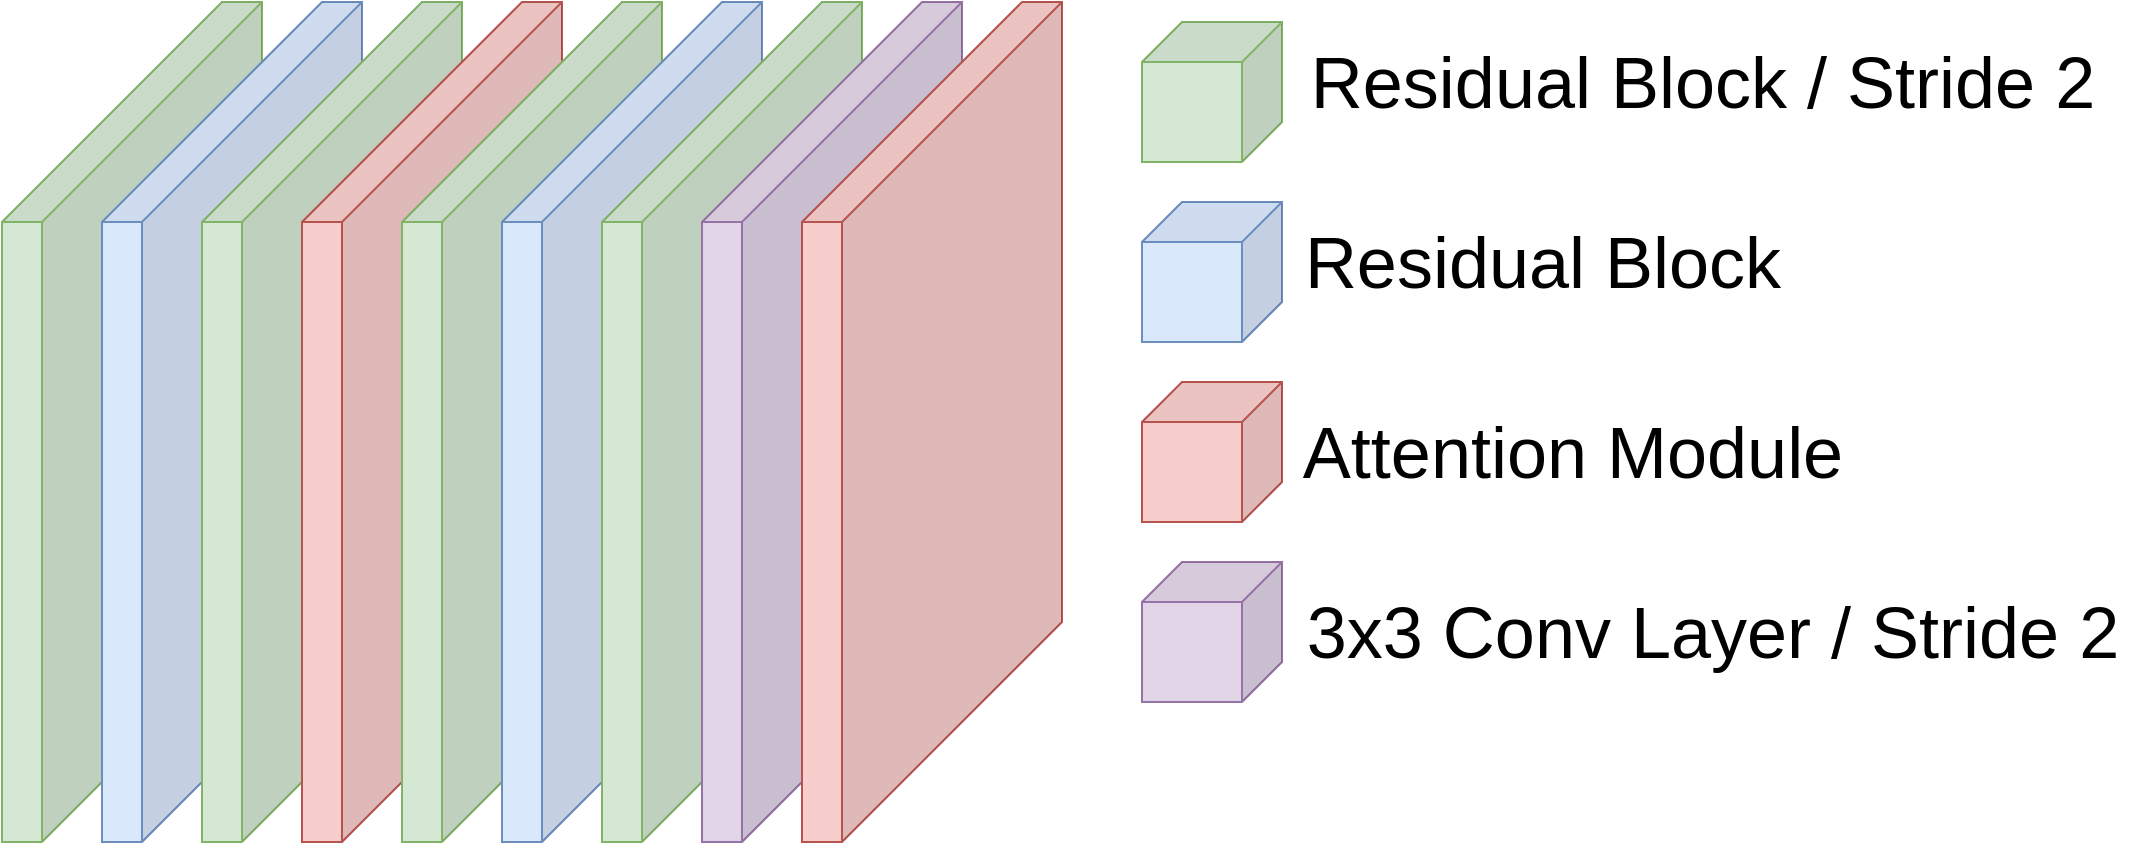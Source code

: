<mxfile version="21.7.1" type="device">
  <diagram name="Seite-1" id="2p2rGL8eR-TmHDfR7AIV">
    <mxGraphModel dx="2049" dy="1117" grid="1" gridSize="10" guides="1" tooltips="1" connect="1" arrows="1" fold="1" page="0" pageScale="1" pageWidth="827" pageHeight="1169" math="0" shadow="0">
      <root>
        <mxCell id="0" />
        <mxCell id="1" parent="0" />
        <mxCell id="t03WTp-ZNTLmPf0HB2pE-1" value="" style="shape=cube;whiteSpace=wrap;html=1;boundedLbl=1;backgroundOutline=1;darkOpacity=0.05;darkOpacity2=0.1;size=110;direction=east;flipH=1;fillColor=#d5e8d4;strokeColor=#82b366;" vertex="1" parent="1">
          <mxGeometry x="100" y="90" width="130" height="420" as="geometry" />
        </mxCell>
        <mxCell id="t03WTp-ZNTLmPf0HB2pE-11" value="" style="shape=cube;whiteSpace=wrap;html=1;boundedLbl=1;backgroundOutline=1;darkOpacity=0.05;darkOpacity2=0.1;size=110;direction=east;flipH=1;fillColor=#dae8fc;strokeColor=#6c8ebf;" vertex="1" parent="1">
          <mxGeometry x="150" y="90" width="130" height="420" as="geometry" />
        </mxCell>
        <mxCell id="t03WTp-ZNTLmPf0HB2pE-12" value="" style="shape=cube;whiteSpace=wrap;html=1;boundedLbl=1;backgroundOutline=1;darkOpacity=0.05;darkOpacity2=0.1;size=110;direction=east;flipH=1;fillColor=#d5e8d4;strokeColor=#82b366;" vertex="1" parent="1">
          <mxGeometry x="200" y="90" width="130" height="420" as="geometry" />
        </mxCell>
        <mxCell id="t03WTp-ZNTLmPf0HB2pE-13" value="" style="shape=cube;whiteSpace=wrap;html=1;boundedLbl=1;backgroundOutline=1;darkOpacity=0.05;darkOpacity2=0.1;size=110;direction=east;flipH=1;fillColor=#f8cecc;strokeColor=#b85450;" vertex="1" parent="1">
          <mxGeometry x="250" y="90" width="130" height="420" as="geometry" />
        </mxCell>
        <mxCell id="t03WTp-ZNTLmPf0HB2pE-14" value="" style="shape=cube;whiteSpace=wrap;html=1;boundedLbl=1;backgroundOutline=1;darkOpacity=0.05;darkOpacity2=0.1;size=110;direction=east;flipH=1;fillColor=#d5e8d4;strokeColor=#82b366;" vertex="1" parent="1">
          <mxGeometry x="300" y="90" width="130" height="420" as="geometry" />
        </mxCell>
        <mxCell id="t03WTp-ZNTLmPf0HB2pE-15" value="" style="shape=cube;whiteSpace=wrap;html=1;boundedLbl=1;backgroundOutline=1;darkOpacity=0.05;darkOpacity2=0.1;size=110;direction=east;flipH=1;fillColor=#dae8fc;strokeColor=#6c8ebf;" vertex="1" parent="1">
          <mxGeometry x="350" y="90" width="130" height="420" as="geometry" />
        </mxCell>
        <mxCell id="t03WTp-ZNTLmPf0HB2pE-16" value="" style="shape=cube;whiteSpace=wrap;html=1;boundedLbl=1;backgroundOutline=1;darkOpacity=0.05;darkOpacity2=0.1;size=110;direction=east;flipH=1;fillColor=#d5e8d4;strokeColor=#82b366;" vertex="1" parent="1">
          <mxGeometry x="400" y="90" width="130" height="420" as="geometry" />
        </mxCell>
        <mxCell id="t03WTp-ZNTLmPf0HB2pE-17" value="" style="shape=cube;whiteSpace=wrap;html=1;boundedLbl=1;backgroundOutline=1;darkOpacity=0.05;darkOpacity2=0.1;size=110;direction=east;flipH=1;fillColor=#e1d5e7;strokeColor=#9673a6;" vertex="1" parent="1">
          <mxGeometry x="450" y="90" width="130" height="420" as="geometry" />
        </mxCell>
        <mxCell id="t03WTp-ZNTLmPf0HB2pE-18" value="" style="shape=cube;whiteSpace=wrap;html=1;boundedLbl=1;backgroundOutline=1;darkOpacity=0.05;darkOpacity2=0.1;size=110;direction=east;flipH=1;fillColor=#f8cecc;strokeColor=#b85450;" vertex="1" parent="1">
          <mxGeometry x="500" y="90" width="130" height="420" as="geometry" />
        </mxCell>
        <mxCell id="t03WTp-ZNTLmPf0HB2pE-21" value="" style="shape=cube;whiteSpace=wrap;html=1;boundedLbl=1;backgroundOutline=1;darkOpacity=0.05;darkOpacity2=0.1;flipV=0;flipH=1;fillColor=#d5e8d4;strokeColor=#82b366;" vertex="1" parent="1">
          <mxGeometry x="670" y="100" width="70" height="70" as="geometry" />
        </mxCell>
        <mxCell id="t03WTp-ZNTLmPf0HB2pE-22" value="&lt;font style=&quot;font-size: 36px;&quot;&gt;Residual Block / Stride 2&lt;/font&gt;" style="text;html=1;align=center;verticalAlign=middle;resizable=0;points=[];autosize=1;strokeColor=none;fillColor=none;" vertex="1" parent="1">
          <mxGeometry x="740" y="100" width="420" height="60" as="geometry" />
        </mxCell>
        <mxCell id="t03WTp-ZNTLmPf0HB2pE-23" value="" style="shape=cube;whiteSpace=wrap;html=1;boundedLbl=1;backgroundOutline=1;darkOpacity=0.05;darkOpacity2=0.1;flipV=0;flipH=1;fillColor=#dae8fc;strokeColor=#6c8ebf;" vertex="1" parent="1">
          <mxGeometry x="670" y="190" width="70" height="70" as="geometry" />
        </mxCell>
        <mxCell id="t03WTp-ZNTLmPf0HB2pE-24" value="&lt;font style=&quot;font-size: 36px;&quot;&gt;Residual Block&lt;br&gt;&lt;/font&gt;" style="text;html=1;align=center;verticalAlign=middle;resizable=0;points=[];autosize=1;strokeColor=none;fillColor=none;" vertex="1" parent="1">
          <mxGeometry x="740" y="190" width="260" height="60" as="geometry" />
        </mxCell>
        <mxCell id="t03WTp-ZNTLmPf0HB2pE-25" value="" style="shape=cube;whiteSpace=wrap;html=1;boundedLbl=1;backgroundOutline=1;darkOpacity=0.05;darkOpacity2=0.1;flipV=0;flipH=1;fillColor=#f8cecc;strokeColor=#b85450;" vertex="1" parent="1">
          <mxGeometry x="670" y="280" width="70" height="70" as="geometry" />
        </mxCell>
        <mxCell id="t03WTp-ZNTLmPf0HB2pE-29" value="&lt;font style=&quot;font-size: 36px;&quot;&gt;Attention Module&lt;br&gt;&lt;/font&gt;" style="text;html=1;align=center;verticalAlign=middle;resizable=0;points=[];autosize=1;strokeColor=none;fillColor=none;" vertex="1" parent="1">
          <mxGeometry x="740" y="285" width="290" height="60" as="geometry" />
        </mxCell>
        <mxCell id="t03WTp-ZNTLmPf0HB2pE-30" value="" style="shape=cube;whiteSpace=wrap;html=1;boundedLbl=1;backgroundOutline=1;darkOpacity=0.05;darkOpacity2=0.1;flipV=0;flipH=1;fillColor=#e1d5e7;strokeColor=#9673a6;" vertex="1" parent="1">
          <mxGeometry x="670" y="370" width="70" height="70" as="geometry" />
        </mxCell>
        <mxCell id="t03WTp-ZNTLmPf0HB2pE-31" value="&lt;font style=&quot;font-size: 36px;&quot;&gt;3x3 Conv Layer / Stride 2&lt;br&gt;&lt;/font&gt;" style="text;html=1;align=center;verticalAlign=middle;resizable=0;points=[];autosize=1;strokeColor=none;fillColor=none;" vertex="1" parent="1">
          <mxGeometry x="740" y="375" width="430" height="60" as="geometry" />
        </mxCell>
      </root>
    </mxGraphModel>
  </diagram>
</mxfile>
